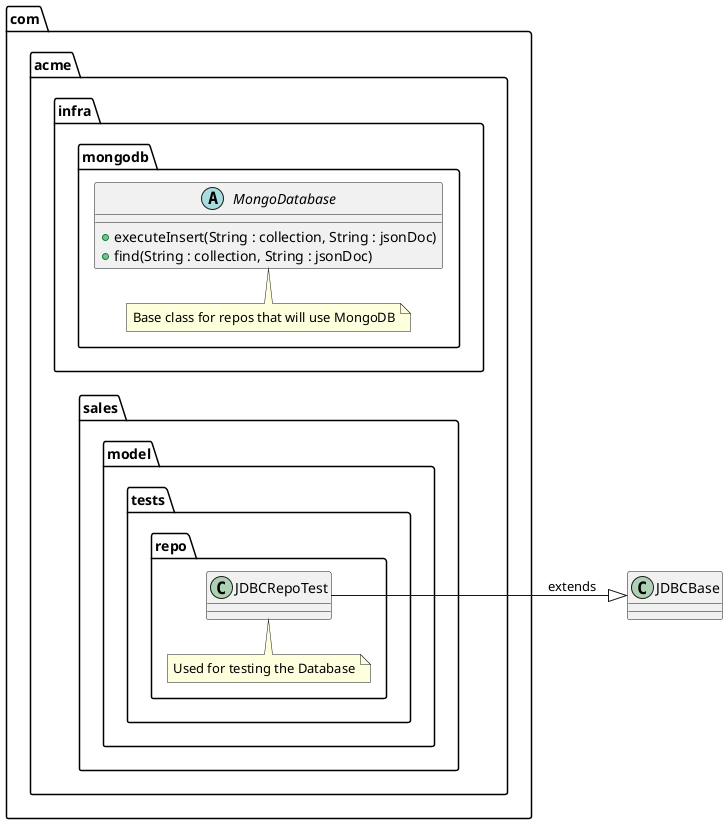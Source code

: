 @startuml

left to right direction
package com.acme.infra.mongodb {
    abstract MongoDatabase {
        + executeInsert(String : collection, String : jsonDoc)
        + find(String : collection, String : jsonDoc)
    }
    note top of MongoDatabase
         Base class for repos that will use MongoDB
    end note
}

package com.acme.sales.model.tests.repo {
    class JDBCRepoTest {
    }
    note top of JDBCRepoTest
        Used for testing the Database
    end note
}

JDBCRepoTest --|> JDBCBase : extends

@enduml